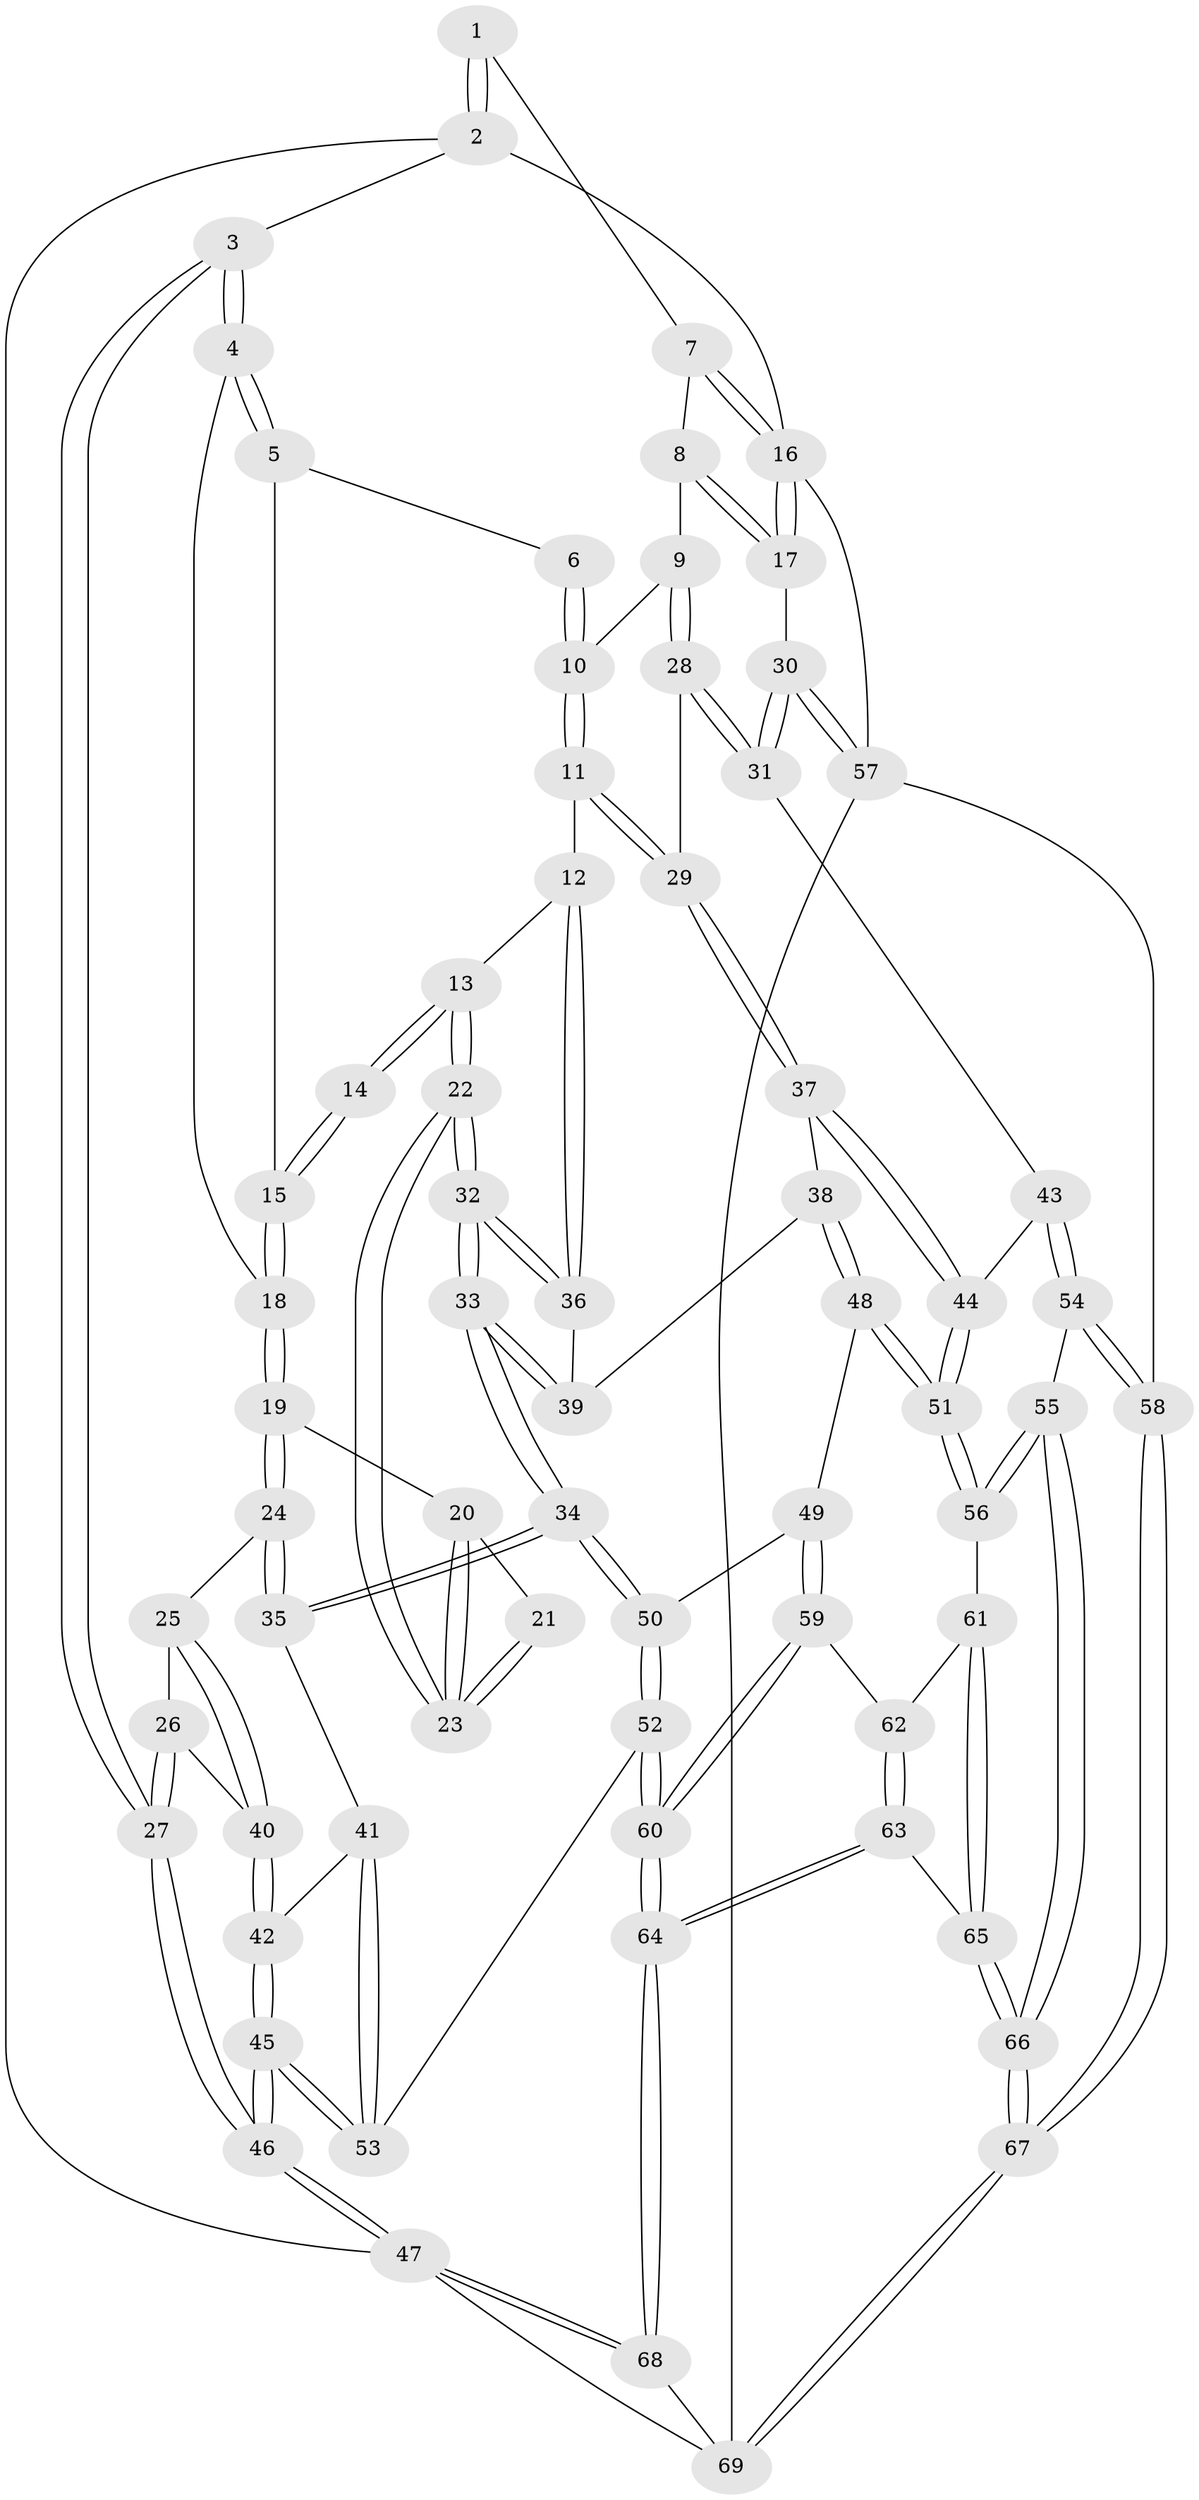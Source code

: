// coarse degree distribution, {4: 0.5789473684210527, 6: 0.05263157894736842, 5: 0.2631578947368421, 3: 0.05263157894736842, 2: 0.05263157894736842}
// Generated by graph-tools (version 1.1) at 2025/52/02/27/25 19:52:42]
// undirected, 69 vertices, 169 edges
graph export_dot {
graph [start="1"]
  node [color=gray90,style=filled];
  1 [pos="+0.4842979593474255+0"];
  2 [pos="+0+0"];
  3 [pos="+0+0"];
  4 [pos="+0.10193648034840862+0.14211919601179934"];
  5 [pos="+0.4736750214125684+0"];
  6 [pos="+0.48328816118630635+0"];
  7 [pos="+1+0"];
  8 [pos="+0.8326884033926159+0.10202246854654501"];
  9 [pos="+0.7355795766755763+0.1917004827132389"];
  10 [pos="+0.6528464176965196+0.16872296189470737"];
  11 [pos="+0.5393781306878295+0.28139792527405466"];
  12 [pos="+0.5354623739667834+0.2824392836268658"];
  13 [pos="+0.461719412830318+0.2740175901581875"];
  14 [pos="+0.3781967186480778+0.1254254077232473"];
  15 [pos="+0.3770117036590313+0.11443707276537511"];
  16 [pos="+1+0"];
  17 [pos="+1+0.32823170935469814"];
  18 [pos="+0.12318636524246111+0.15563563136960681"];
  19 [pos="+0.20371217150172016+0.26478495872044383"];
  20 [pos="+0.22041868514163324+0.26929705274161125"];
  21 [pos="+0.3649279547518826+0.14527158878501686"];
  22 [pos="+0.34838924101569374+0.35648537713251455"];
  23 [pos="+0.30253261210024074+0.3122642708499605"];
  24 [pos="+0.14544784357541873+0.4001110390035976"];
  25 [pos="+0.12040349071304492+0.3990377259450222"];
  26 [pos="+0+0.2515875760266077"];
  27 [pos="+0+0.13437282272418613"];
  28 [pos="+0.81533048746297+0.3387815573380868"];
  29 [pos="+0.6153240074417006+0.3892819558566387"];
  30 [pos="+1+0.4815867761571142"];
  31 [pos="+0.9571003611613763+0.48502678340150174"];
  32 [pos="+0.3421095931446+0.4516450008352473"];
  33 [pos="+0.3306461021580371+0.48250493688182744"];
  34 [pos="+0.3109229074519032+0.5291593937528227"];
  35 [pos="+0.24586998270580024+0.5176681527514108"];
  36 [pos="+0.5013507862370981+0.41580248866420666"];
  37 [pos="+0.6061491452779167+0.48393045822515596"];
  38 [pos="+0.5557824948194868+0.4824856241162957"];
  39 [pos="+0.5362510703079795+0.4620737237380647"];
  40 [pos="+0.054273958192935824+0.4691973530396286"];
  41 [pos="+0.22690693822907126+0.5265753067774702"];
  42 [pos="+0.0025389122625537265+0.5880776180784264"];
  43 [pos="+0.9486573256960439+0.49087744711267295"];
  44 [pos="+0.6388903843073653+0.5143458013199955"];
  45 [pos="+0+0.7028223876548555"];
  46 [pos="+0+0.7142901468369207"];
  47 [pos="+0+1"];
  48 [pos="+0.3947505836079994+0.6100653091939293"];
  49 [pos="+0.3796411846703417+0.6098236931797463"];
  50 [pos="+0.337133087116165+0.5731012959153521"];
  51 [pos="+0.5858256807909421+0.6803934016880633"];
  52 [pos="+0.1491794236904013+0.763988191630424"];
  53 [pos="+0.10236936827574507+0.7469320783364423"];
  54 [pos="+0.8363350685060068+0.6440869750260331"];
  55 [pos="+0.619456878967649+0.7180461966178684"];
  56 [pos="+0.5967112902016162+0.6963142072181902"];
  57 [pos="+1+0.8392455440150756"];
  58 [pos="+0.8281659587357532+0.898684007892273"];
  59 [pos="+0.3776752456600251+0.6321016568196761"];
  60 [pos="+0.24799558947674596+0.8744652848664098"];
  61 [pos="+0.4667127662944622+0.7886328158671734"];
  62 [pos="+0.41034647867100105+0.7379451571263251"];
  63 [pos="+0.373241099960332+0.8700190080234254"];
  64 [pos="+0.2573008333916077+0.9023118468499008"];
  65 [pos="+0.47813661181155837+0.8841184481774591"];
  66 [pos="+0.6499374037092996+0.9933081637769017"];
  67 [pos="+0.6731571910727132+1"];
  68 [pos="+0.17374154757429291+1"];
  69 [pos="+0.6593218611803444+1"];
  1 -- 2;
  1 -- 2;
  1 -- 7;
  2 -- 3;
  2 -- 16;
  2 -- 47;
  3 -- 4;
  3 -- 4;
  3 -- 27;
  3 -- 27;
  4 -- 5;
  4 -- 5;
  4 -- 18;
  5 -- 6;
  5 -- 15;
  6 -- 10;
  6 -- 10;
  7 -- 8;
  7 -- 16;
  7 -- 16;
  8 -- 9;
  8 -- 17;
  8 -- 17;
  9 -- 10;
  9 -- 28;
  9 -- 28;
  10 -- 11;
  10 -- 11;
  11 -- 12;
  11 -- 29;
  11 -- 29;
  12 -- 13;
  12 -- 36;
  12 -- 36;
  13 -- 14;
  13 -- 14;
  13 -- 22;
  13 -- 22;
  14 -- 15;
  14 -- 15;
  15 -- 18;
  15 -- 18;
  16 -- 17;
  16 -- 17;
  16 -- 57;
  17 -- 30;
  18 -- 19;
  18 -- 19;
  19 -- 20;
  19 -- 24;
  19 -- 24;
  20 -- 21;
  20 -- 23;
  20 -- 23;
  21 -- 23;
  21 -- 23;
  22 -- 23;
  22 -- 23;
  22 -- 32;
  22 -- 32;
  24 -- 25;
  24 -- 35;
  24 -- 35;
  25 -- 26;
  25 -- 40;
  25 -- 40;
  26 -- 27;
  26 -- 27;
  26 -- 40;
  27 -- 46;
  27 -- 46;
  28 -- 29;
  28 -- 31;
  28 -- 31;
  29 -- 37;
  29 -- 37;
  30 -- 31;
  30 -- 31;
  30 -- 57;
  30 -- 57;
  31 -- 43;
  32 -- 33;
  32 -- 33;
  32 -- 36;
  32 -- 36;
  33 -- 34;
  33 -- 34;
  33 -- 39;
  33 -- 39;
  34 -- 35;
  34 -- 35;
  34 -- 50;
  34 -- 50;
  35 -- 41;
  36 -- 39;
  37 -- 38;
  37 -- 44;
  37 -- 44;
  38 -- 39;
  38 -- 48;
  38 -- 48;
  40 -- 42;
  40 -- 42;
  41 -- 42;
  41 -- 53;
  41 -- 53;
  42 -- 45;
  42 -- 45;
  43 -- 44;
  43 -- 54;
  43 -- 54;
  44 -- 51;
  44 -- 51;
  45 -- 46;
  45 -- 46;
  45 -- 53;
  45 -- 53;
  46 -- 47;
  46 -- 47;
  47 -- 68;
  47 -- 68;
  47 -- 69;
  48 -- 49;
  48 -- 51;
  48 -- 51;
  49 -- 50;
  49 -- 59;
  49 -- 59;
  50 -- 52;
  50 -- 52;
  51 -- 56;
  51 -- 56;
  52 -- 53;
  52 -- 60;
  52 -- 60;
  54 -- 55;
  54 -- 58;
  54 -- 58;
  55 -- 56;
  55 -- 56;
  55 -- 66;
  55 -- 66;
  56 -- 61;
  57 -- 58;
  57 -- 69;
  58 -- 67;
  58 -- 67;
  59 -- 60;
  59 -- 60;
  59 -- 62;
  60 -- 64;
  60 -- 64;
  61 -- 62;
  61 -- 65;
  61 -- 65;
  62 -- 63;
  62 -- 63;
  63 -- 64;
  63 -- 64;
  63 -- 65;
  64 -- 68;
  64 -- 68;
  65 -- 66;
  65 -- 66;
  66 -- 67;
  66 -- 67;
  67 -- 69;
  67 -- 69;
  68 -- 69;
}
